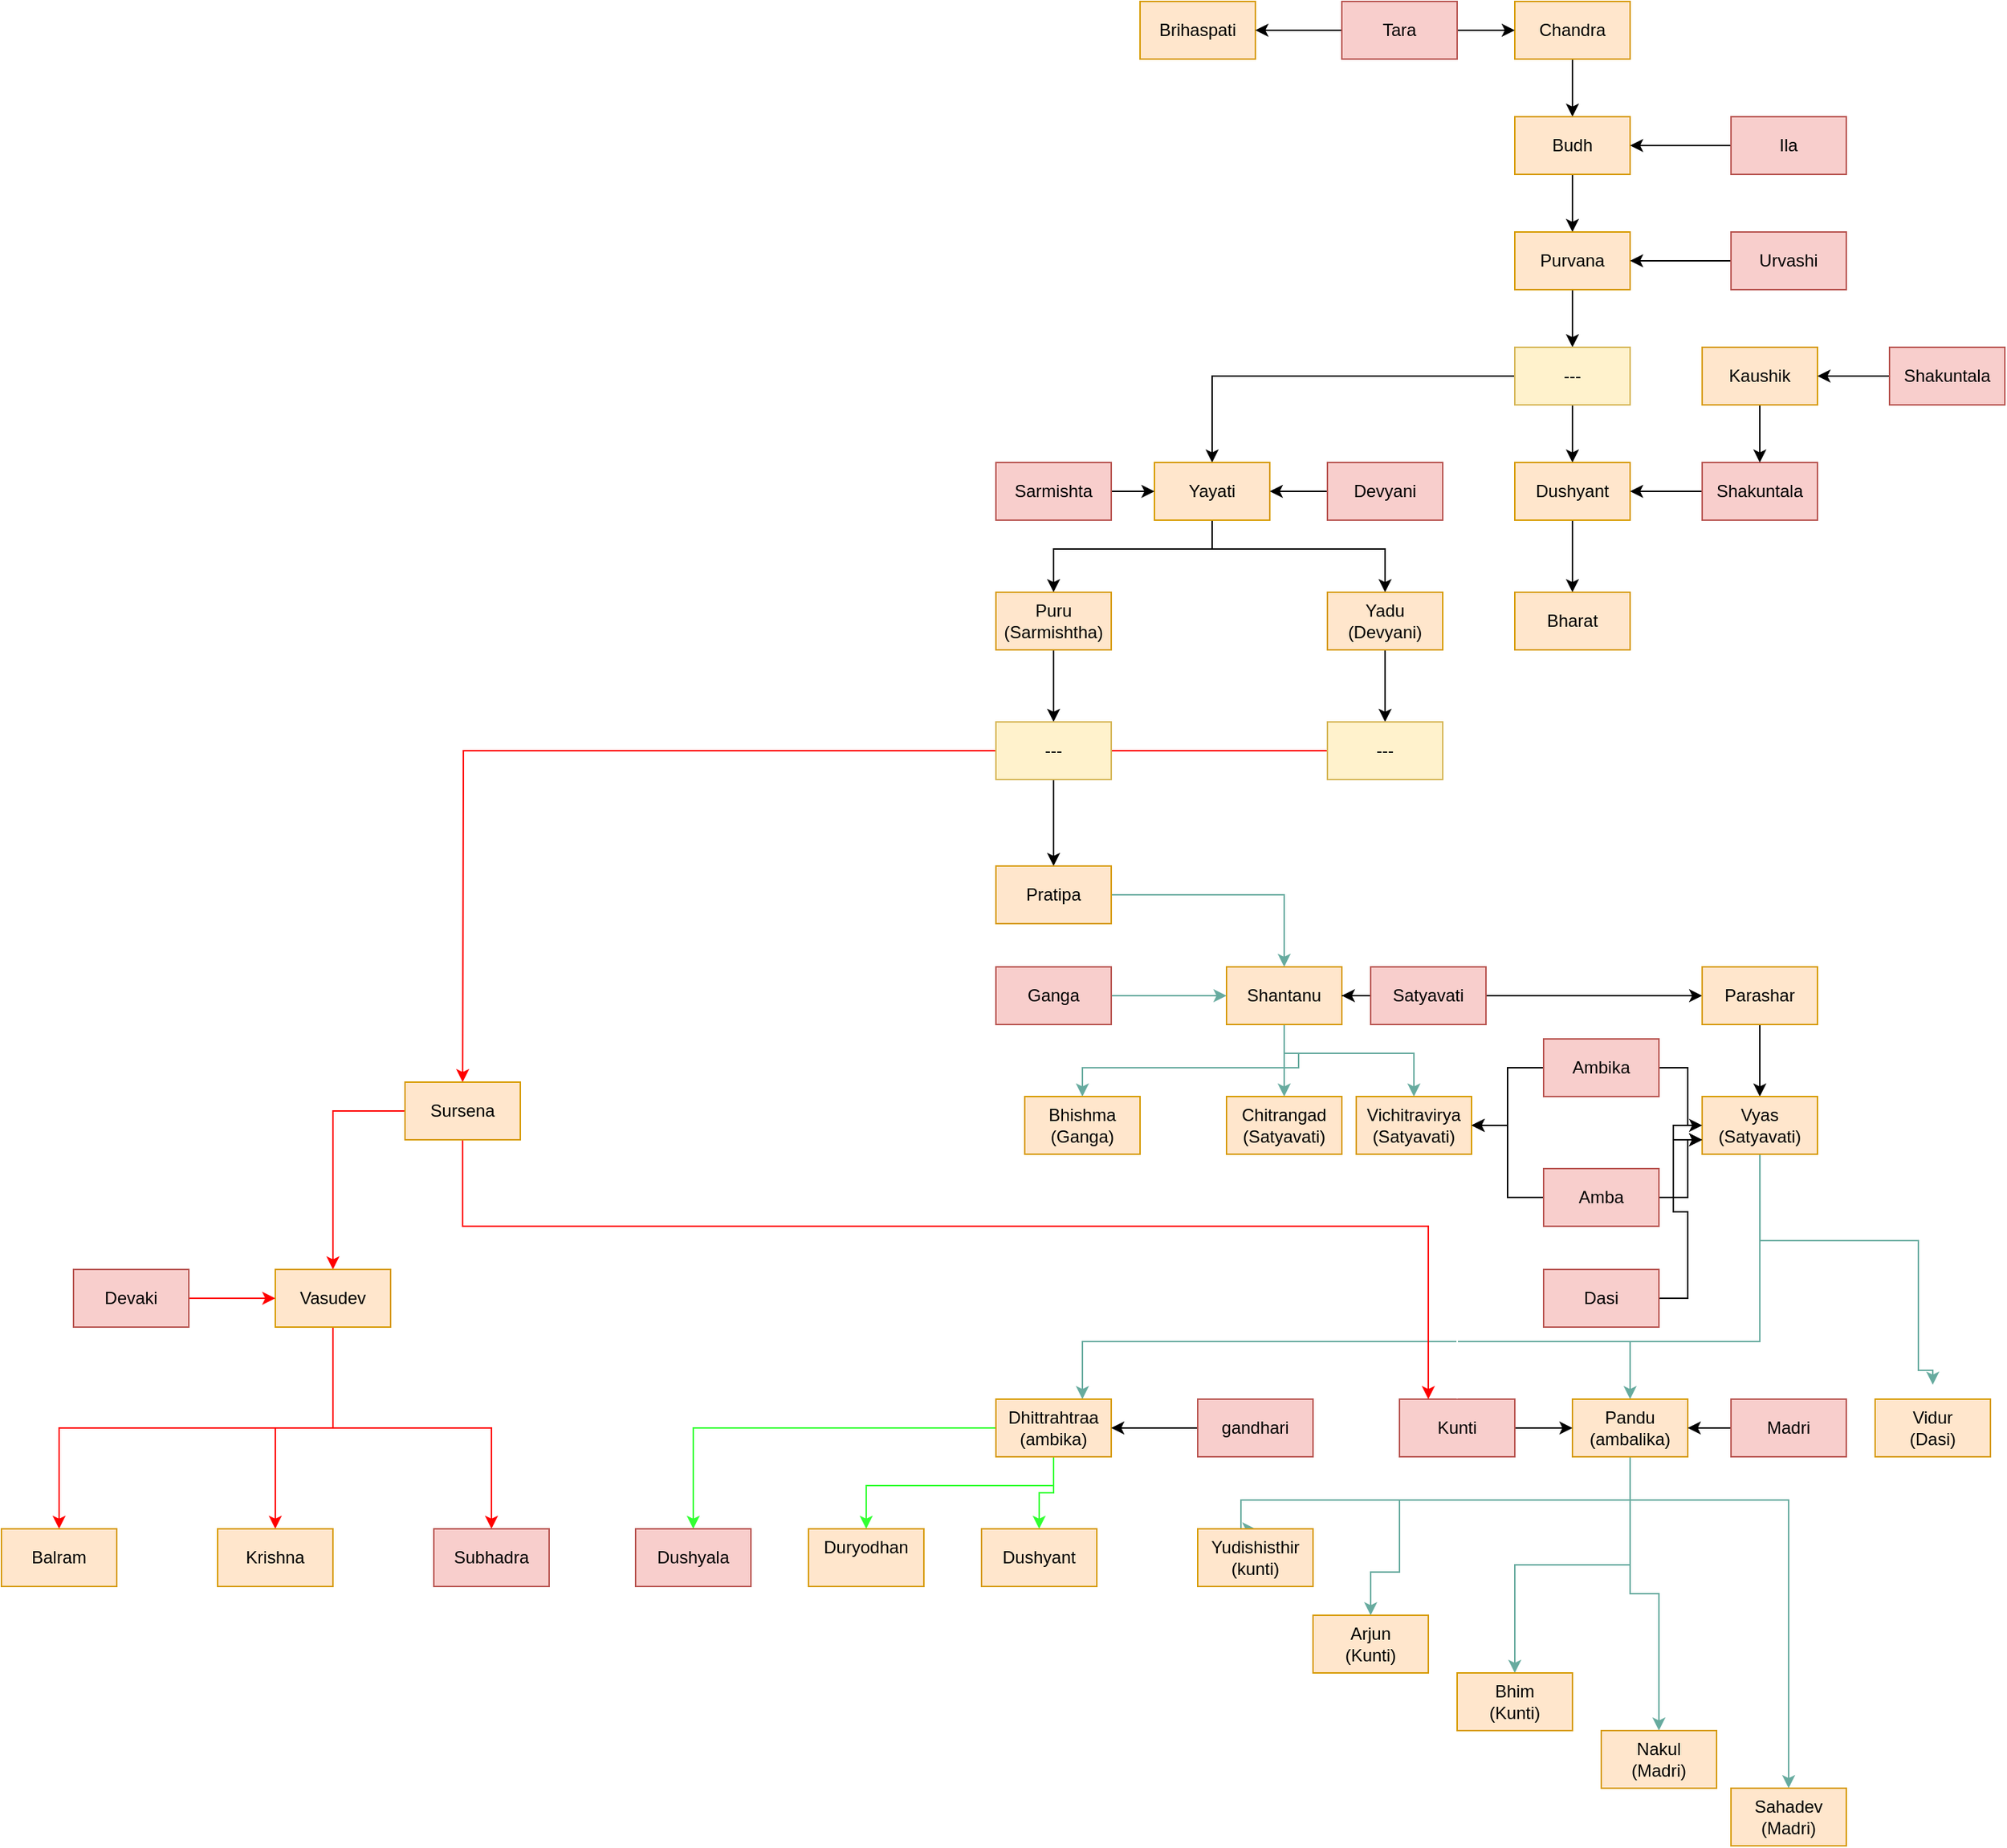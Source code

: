 <mxfile version="25.0.3">
  <diagram name="Page-1" id="8FZm7WH6Ok90W4lanf42">
    <mxGraphModel dx="2059" dy="651" grid="1" gridSize="10" guides="1" tooltips="1" connect="1" arrows="1" fold="1" page="1" pageScale="1" pageWidth="850" pageHeight="1100" math="0" shadow="0">
      <root>
        <mxCell id="0" />
        <mxCell id="1" parent="0" />
        <mxCell id="Mya0wwFcJrkU0yv1yBy1-1" value="Brihaspati" style="rounded=0;whiteSpace=wrap;html=1;fillColor=#ffe6cc;strokeColor=#d79b00;" vertex="1" parent="1">
          <mxGeometry x="120" y="40" width="80" height="40" as="geometry" />
        </mxCell>
        <mxCell id="Mya0wwFcJrkU0yv1yBy1-7" style="edgeStyle=orthogonalEdgeStyle;rounded=0;orthogonalLoop=1;jettySize=auto;html=1;entryX=0.5;entryY=0;entryDx=0;entryDy=0;" edge="1" parent="1" source="Mya0wwFcJrkU0yv1yBy1-2" target="Mya0wwFcJrkU0yv1yBy1-6">
          <mxGeometry relative="1" as="geometry" />
        </mxCell>
        <mxCell id="Mya0wwFcJrkU0yv1yBy1-2" value="Chandra" style="rounded=0;whiteSpace=wrap;html=1;fillColor=#ffe6cc;strokeColor=#d79b00;" vertex="1" parent="1">
          <mxGeometry x="380" y="40" width="80" height="40" as="geometry" />
        </mxCell>
        <mxCell id="Mya0wwFcJrkU0yv1yBy1-4" style="edgeStyle=orthogonalEdgeStyle;rounded=0;orthogonalLoop=1;jettySize=auto;html=1;entryX=1;entryY=0.5;entryDx=0;entryDy=0;" edge="1" parent="1" source="Mya0wwFcJrkU0yv1yBy1-3" target="Mya0wwFcJrkU0yv1yBy1-1">
          <mxGeometry relative="1" as="geometry" />
        </mxCell>
        <mxCell id="Mya0wwFcJrkU0yv1yBy1-5" style="edgeStyle=orthogonalEdgeStyle;rounded=0;orthogonalLoop=1;jettySize=auto;html=1;entryX=0;entryY=0.5;entryDx=0;entryDy=0;" edge="1" parent="1" source="Mya0wwFcJrkU0yv1yBy1-3" target="Mya0wwFcJrkU0yv1yBy1-2">
          <mxGeometry relative="1" as="geometry" />
        </mxCell>
        <mxCell id="Mya0wwFcJrkU0yv1yBy1-3" value="Tara" style="rounded=0;whiteSpace=wrap;html=1;fillColor=#f8cecc;strokeColor=#b85450;" vertex="1" parent="1">
          <mxGeometry x="260" y="40" width="80" height="40" as="geometry" />
        </mxCell>
        <mxCell id="Mya0wwFcJrkU0yv1yBy1-12" style="edgeStyle=orthogonalEdgeStyle;rounded=0;orthogonalLoop=1;jettySize=auto;html=1;" edge="1" parent="1" source="Mya0wwFcJrkU0yv1yBy1-6" target="Mya0wwFcJrkU0yv1yBy1-10">
          <mxGeometry relative="1" as="geometry" />
        </mxCell>
        <mxCell id="Mya0wwFcJrkU0yv1yBy1-6" value="Budh" style="rounded=0;whiteSpace=wrap;html=1;fillColor=#ffe6cc;strokeColor=#d79b00;" vertex="1" parent="1">
          <mxGeometry x="380" y="120" width="80" height="40" as="geometry" />
        </mxCell>
        <mxCell id="Mya0wwFcJrkU0yv1yBy1-9" style="edgeStyle=orthogonalEdgeStyle;rounded=0;orthogonalLoop=1;jettySize=auto;html=1;entryX=1;entryY=0.5;entryDx=0;entryDy=0;" edge="1" parent="1" source="Mya0wwFcJrkU0yv1yBy1-8" target="Mya0wwFcJrkU0yv1yBy1-6">
          <mxGeometry relative="1" as="geometry" />
        </mxCell>
        <mxCell id="Mya0wwFcJrkU0yv1yBy1-8" value="Ila" style="rounded=0;whiteSpace=wrap;html=1;fillColor=#f8cecc;strokeColor=#b85450;" vertex="1" parent="1">
          <mxGeometry x="530" y="120" width="80" height="40" as="geometry" />
        </mxCell>
        <mxCell id="Mya0wwFcJrkU0yv1yBy1-16" style="edgeStyle=orthogonalEdgeStyle;rounded=0;orthogonalLoop=1;jettySize=auto;html=1;entryX=0.5;entryY=0;entryDx=0;entryDy=0;" edge="1" parent="1" source="Mya0wwFcJrkU0yv1yBy1-10" target="Mya0wwFcJrkU0yv1yBy1-15">
          <mxGeometry relative="1" as="geometry" />
        </mxCell>
        <mxCell id="Mya0wwFcJrkU0yv1yBy1-10" value="Purvana" style="rounded=0;whiteSpace=wrap;html=1;fillColor=#ffe6cc;strokeColor=#d79b00;" vertex="1" parent="1">
          <mxGeometry x="380" y="200" width="80" height="40" as="geometry" />
        </mxCell>
        <mxCell id="Mya0wwFcJrkU0yv1yBy1-14" style="edgeStyle=orthogonalEdgeStyle;rounded=0;orthogonalLoop=1;jettySize=auto;html=1;entryX=1;entryY=0.5;entryDx=0;entryDy=0;" edge="1" parent="1" source="Mya0wwFcJrkU0yv1yBy1-13" target="Mya0wwFcJrkU0yv1yBy1-10">
          <mxGeometry relative="1" as="geometry" />
        </mxCell>
        <mxCell id="Mya0wwFcJrkU0yv1yBy1-13" value="Urvashi" style="rounded=0;whiteSpace=wrap;html=1;fillColor=#f8cecc;strokeColor=#b85450;" vertex="1" parent="1">
          <mxGeometry x="530" y="200" width="80" height="40" as="geometry" />
        </mxCell>
        <mxCell id="Mya0wwFcJrkU0yv1yBy1-20" style="edgeStyle=orthogonalEdgeStyle;rounded=0;orthogonalLoop=1;jettySize=auto;html=1;entryX=0.5;entryY=0;entryDx=0;entryDy=0;" edge="1" parent="1" source="Mya0wwFcJrkU0yv1yBy1-15" target="Mya0wwFcJrkU0yv1yBy1-17">
          <mxGeometry relative="1" as="geometry" />
        </mxCell>
        <mxCell id="Mya0wwFcJrkU0yv1yBy1-22" style="edgeStyle=orthogonalEdgeStyle;rounded=0;orthogonalLoop=1;jettySize=auto;html=1;entryX=0.5;entryY=0;entryDx=0;entryDy=0;" edge="1" parent="1" source="Mya0wwFcJrkU0yv1yBy1-15" target="Mya0wwFcJrkU0yv1yBy1-21">
          <mxGeometry relative="1" as="geometry" />
        </mxCell>
        <mxCell id="Mya0wwFcJrkU0yv1yBy1-15" value="---" style="rounded=0;whiteSpace=wrap;html=1;fillColor=#fff2cc;strokeColor=#d6b656;" vertex="1" parent="1">
          <mxGeometry x="380" y="280" width="80" height="40" as="geometry" />
        </mxCell>
        <mxCell id="Mya0wwFcJrkU0yv1yBy1-29" style="edgeStyle=orthogonalEdgeStyle;rounded=0;orthogonalLoop=1;jettySize=auto;html=1;entryX=0.5;entryY=0;entryDx=0;entryDy=0;" edge="1" parent="1" source="Mya0wwFcJrkU0yv1yBy1-17" target="Mya0wwFcJrkU0yv1yBy1-28">
          <mxGeometry relative="1" as="geometry">
            <Array as="points">
              <mxPoint x="170" y="420" />
              <mxPoint x="60" y="420" />
            </Array>
          </mxGeometry>
        </mxCell>
        <mxCell id="Mya0wwFcJrkU0yv1yBy1-31" style="edgeStyle=orthogonalEdgeStyle;rounded=0;orthogonalLoop=1;jettySize=auto;html=1;entryX=0.5;entryY=0;entryDx=0;entryDy=0;" edge="1" parent="1" source="Mya0wwFcJrkU0yv1yBy1-17" target="Mya0wwFcJrkU0yv1yBy1-30">
          <mxGeometry relative="1" as="geometry">
            <Array as="points">
              <mxPoint x="170" y="420" />
              <mxPoint x="290" y="420" />
            </Array>
          </mxGeometry>
        </mxCell>
        <mxCell id="Mya0wwFcJrkU0yv1yBy1-17" value="Yayati" style="rounded=0;whiteSpace=wrap;html=1;fillColor=#ffe6cc;strokeColor=#d79b00;" vertex="1" parent="1">
          <mxGeometry x="130" y="360" width="80" height="40" as="geometry" />
        </mxCell>
        <mxCell id="Mya0wwFcJrkU0yv1yBy1-23" style="edgeStyle=orthogonalEdgeStyle;rounded=0;orthogonalLoop=1;jettySize=auto;html=1;entryX=1;entryY=0.5;entryDx=0;entryDy=0;" edge="1" parent="1" source="Mya0wwFcJrkU0yv1yBy1-18" target="Mya0wwFcJrkU0yv1yBy1-17">
          <mxGeometry relative="1" as="geometry" />
        </mxCell>
        <mxCell id="Mya0wwFcJrkU0yv1yBy1-18" value="Devyani" style="rounded=0;whiteSpace=wrap;html=1;fillColor=#f8cecc;strokeColor=#b85450;" vertex="1" parent="1">
          <mxGeometry x="250" y="360" width="80" height="40" as="geometry" />
        </mxCell>
        <mxCell id="Mya0wwFcJrkU0yv1yBy1-24" style="edgeStyle=orthogonalEdgeStyle;rounded=0;orthogonalLoop=1;jettySize=auto;html=1;entryX=0;entryY=0.5;entryDx=0;entryDy=0;" edge="1" parent="1" source="Mya0wwFcJrkU0yv1yBy1-19" target="Mya0wwFcJrkU0yv1yBy1-17">
          <mxGeometry relative="1" as="geometry" />
        </mxCell>
        <mxCell id="Mya0wwFcJrkU0yv1yBy1-19" value="Sarmishta" style="rounded=0;whiteSpace=wrap;html=1;fillColor=#f8cecc;strokeColor=#b85450;" vertex="1" parent="1">
          <mxGeometry x="20" y="360" width="80" height="40" as="geometry" />
        </mxCell>
        <mxCell id="Mya0wwFcJrkU0yv1yBy1-37" style="edgeStyle=orthogonalEdgeStyle;rounded=0;orthogonalLoop=1;jettySize=auto;html=1;entryX=0.5;entryY=0;entryDx=0;entryDy=0;" edge="1" parent="1" source="Mya0wwFcJrkU0yv1yBy1-21" target="Mya0wwFcJrkU0yv1yBy1-36">
          <mxGeometry relative="1" as="geometry" />
        </mxCell>
        <mxCell id="Mya0wwFcJrkU0yv1yBy1-21" value="Dushyant" style="rounded=0;whiteSpace=wrap;html=1;fillColor=#ffe6cc;strokeColor=#d79b00;" vertex="1" parent="1">
          <mxGeometry x="380" y="360" width="80" height="40" as="geometry" />
        </mxCell>
        <mxCell id="Mya0wwFcJrkU0yv1yBy1-26" style="edgeStyle=orthogonalEdgeStyle;rounded=0;orthogonalLoop=1;jettySize=auto;html=1;entryX=1;entryY=0.5;entryDx=0;entryDy=0;" edge="1" parent="1" source="Mya0wwFcJrkU0yv1yBy1-25" target="Mya0wwFcJrkU0yv1yBy1-21">
          <mxGeometry relative="1" as="geometry" />
        </mxCell>
        <mxCell id="Mya0wwFcJrkU0yv1yBy1-25" value="Shakuntala" style="rounded=0;whiteSpace=wrap;html=1;fillColor=#f8cecc;strokeColor=#b85450;" vertex="1" parent="1">
          <mxGeometry x="510" y="360" width="80" height="40" as="geometry" />
        </mxCell>
        <mxCell id="Mya0wwFcJrkU0yv1yBy1-41" style="edgeStyle=orthogonalEdgeStyle;rounded=0;orthogonalLoop=1;jettySize=auto;html=1;entryX=0.5;entryY=0;entryDx=0;entryDy=0;" edge="1" parent="1" source="Mya0wwFcJrkU0yv1yBy1-27" target="Mya0wwFcJrkU0yv1yBy1-25">
          <mxGeometry relative="1" as="geometry" />
        </mxCell>
        <mxCell id="Mya0wwFcJrkU0yv1yBy1-27" value="Kaushik" style="rounded=0;whiteSpace=wrap;html=1;fillColor=#ffe6cc;strokeColor=#d79b00;" vertex="1" parent="1">
          <mxGeometry x="510" y="280" width="80" height="40" as="geometry" />
        </mxCell>
        <mxCell id="Mya0wwFcJrkU0yv1yBy1-34" style="edgeStyle=orthogonalEdgeStyle;rounded=0;orthogonalLoop=1;jettySize=auto;html=1;entryX=0.5;entryY=0;entryDx=0;entryDy=0;" edge="1" parent="1" source="Mya0wwFcJrkU0yv1yBy1-28" target="Mya0wwFcJrkU0yv1yBy1-33">
          <mxGeometry relative="1" as="geometry" />
        </mxCell>
        <mxCell id="Mya0wwFcJrkU0yv1yBy1-28" value="Puru&lt;br&gt;(Sarmishtha)" style="rounded=0;whiteSpace=wrap;html=1;fillColor=#ffe6cc;strokeColor=#d79b00;" vertex="1" parent="1">
          <mxGeometry x="20" y="450" width="80" height="40" as="geometry" />
        </mxCell>
        <mxCell id="Mya0wwFcJrkU0yv1yBy1-35" style="edgeStyle=orthogonalEdgeStyle;rounded=0;orthogonalLoop=1;jettySize=auto;html=1;entryX=0.5;entryY=0;entryDx=0;entryDy=0;" edge="1" parent="1" source="Mya0wwFcJrkU0yv1yBy1-30" target="Mya0wwFcJrkU0yv1yBy1-32">
          <mxGeometry relative="1" as="geometry" />
        </mxCell>
        <mxCell id="Mya0wwFcJrkU0yv1yBy1-30" value="Yadu&lt;br&gt;(Devyani&lt;span style=&quot;background-color: initial;&quot;&gt;)&lt;/span&gt;" style="rounded=0;whiteSpace=wrap;html=1;fillColor=#ffe6cc;strokeColor=#d79b00;" vertex="1" parent="1">
          <mxGeometry x="250" y="450" width="80" height="40" as="geometry" />
        </mxCell>
        <mxCell id="Mya0wwFcJrkU0yv1yBy1-108" style="edgeStyle=orthogonalEdgeStyle;rounded=0;orthogonalLoop=1;jettySize=auto;html=1;strokeColor=#FF0000;" edge="1" parent="1" source="Mya0wwFcJrkU0yv1yBy1-32">
          <mxGeometry relative="1" as="geometry">
            <mxPoint x="-350" y="790" as="targetPoint" />
          </mxGeometry>
        </mxCell>
        <mxCell id="Mya0wwFcJrkU0yv1yBy1-32" value="---" style="rounded=0;whiteSpace=wrap;html=1;fillColor=#fff2cc;strokeColor=#d6b656;" vertex="1" parent="1">
          <mxGeometry x="250" y="540" width="80" height="40" as="geometry" />
        </mxCell>
        <mxCell id="Mya0wwFcJrkU0yv1yBy1-43" style="edgeStyle=orthogonalEdgeStyle;rounded=0;orthogonalLoop=1;jettySize=auto;html=1;entryX=0.5;entryY=0;entryDx=0;entryDy=0;" edge="1" parent="1" source="Mya0wwFcJrkU0yv1yBy1-33" target="Mya0wwFcJrkU0yv1yBy1-42">
          <mxGeometry relative="1" as="geometry" />
        </mxCell>
        <mxCell id="Mya0wwFcJrkU0yv1yBy1-33" value="---" style="rounded=0;whiteSpace=wrap;html=1;fillColor=#fff2cc;strokeColor=#d6b656;" vertex="1" parent="1">
          <mxGeometry x="20" y="540" width="80" height="40" as="geometry" />
        </mxCell>
        <mxCell id="Mya0wwFcJrkU0yv1yBy1-36" value="Bharat" style="rounded=0;whiteSpace=wrap;html=1;fillColor=#ffe6cc;strokeColor=#d79b00;" vertex="1" parent="1">
          <mxGeometry x="380" y="450" width="80" height="40" as="geometry" />
        </mxCell>
        <mxCell id="Mya0wwFcJrkU0yv1yBy1-40" style="edgeStyle=orthogonalEdgeStyle;rounded=0;orthogonalLoop=1;jettySize=auto;html=1;" edge="1" parent="1" source="Mya0wwFcJrkU0yv1yBy1-39" target="Mya0wwFcJrkU0yv1yBy1-27">
          <mxGeometry relative="1" as="geometry" />
        </mxCell>
        <mxCell id="Mya0wwFcJrkU0yv1yBy1-39" value="Shakuntala" style="rounded=0;whiteSpace=wrap;html=1;fillColor=#f8cecc;strokeColor=#b85450;" vertex="1" parent="1">
          <mxGeometry x="640" y="280" width="80" height="40" as="geometry" />
        </mxCell>
        <mxCell id="Mya0wwFcJrkU0yv1yBy1-45" style="edgeStyle=orthogonalEdgeStyle;rounded=0;orthogonalLoop=1;jettySize=auto;html=1;entryX=0.5;entryY=0;entryDx=0;entryDy=0;strokeColor=#67AB9F;" edge="1" parent="1" source="Mya0wwFcJrkU0yv1yBy1-42" target="Mya0wwFcJrkU0yv1yBy1-44">
          <mxGeometry relative="1" as="geometry" />
        </mxCell>
        <mxCell id="Mya0wwFcJrkU0yv1yBy1-42" value="Pratipa" style="rounded=0;whiteSpace=wrap;html=1;fillColor=#ffe6cc;strokeColor=#d79b00;" vertex="1" parent="1">
          <mxGeometry x="20" y="640" width="80" height="40" as="geometry" />
        </mxCell>
        <mxCell id="Mya0wwFcJrkU0yv1yBy1-49" style="edgeStyle=orthogonalEdgeStyle;rounded=0;orthogonalLoop=1;jettySize=auto;html=1;entryX=0.5;entryY=0;entryDx=0;entryDy=0;strokeColor=#67AB9F;" edge="1" parent="1" source="Mya0wwFcJrkU0yv1yBy1-44" target="Mya0wwFcJrkU0yv1yBy1-48">
          <mxGeometry relative="1" as="geometry">
            <Array as="points">
              <mxPoint x="220" y="780" />
              <mxPoint x="80" y="780" />
            </Array>
          </mxGeometry>
        </mxCell>
        <mxCell id="Mya0wwFcJrkU0yv1yBy1-58" style="edgeStyle=orthogonalEdgeStyle;rounded=0;orthogonalLoop=1;jettySize=auto;html=1;entryX=0.5;entryY=0;entryDx=0;entryDy=0;strokeColor=#67AB9F;" edge="1" parent="1" source="Mya0wwFcJrkU0yv1yBy1-44" target="Mya0wwFcJrkU0yv1yBy1-50">
          <mxGeometry relative="1" as="geometry">
            <Array as="points">
              <mxPoint x="220" y="770" />
              <mxPoint x="230" y="770" />
              <mxPoint x="230" y="780" />
              <mxPoint x="220" y="780" />
            </Array>
          </mxGeometry>
        </mxCell>
        <mxCell id="Mya0wwFcJrkU0yv1yBy1-60" style="edgeStyle=orthogonalEdgeStyle;rounded=0;orthogonalLoop=1;jettySize=auto;html=1;entryX=0.5;entryY=0;entryDx=0;entryDy=0;strokeColor=#67AB9F;" edge="1" parent="1" source="Mya0wwFcJrkU0yv1yBy1-44" target="Mya0wwFcJrkU0yv1yBy1-51">
          <mxGeometry relative="1" as="geometry">
            <Array as="points">
              <mxPoint x="220" y="770" />
              <mxPoint x="310" y="770" />
              <mxPoint x="310" y="800" />
            </Array>
          </mxGeometry>
        </mxCell>
        <mxCell id="Mya0wwFcJrkU0yv1yBy1-44" value="Shantanu" style="rounded=0;whiteSpace=wrap;html=1;fillColor=#ffe6cc;strokeColor=#d79b00;" vertex="1" parent="1">
          <mxGeometry x="180" y="710" width="80" height="40" as="geometry" />
        </mxCell>
        <mxCell id="Mya0wwFcJrkU0yv1yBy1-47" style="edgeStyle=orthogonalEdgeStyle;rounded=0;orthogonalLoop=1;jettySize=auto;html=1;entryX=0;entryY=0.5;entryDx=0;entryDy=0;strokeColor=#67AB9F;" edge="1" parent="1" source="Mya0wwFcJrkU0yv1yBy1-46" target="Mya0wwFcJrkU0yv1yBy1-44">
          <mxGeometry relative="1" as="geometry" />
        </mxCell>
        <mxCell id="Mya0wwFcJrkU0yv1yBy1-46" value="Ganga" style="rounded=0;whiteSpace=wrap;html=1;fillColor=#f8cecc;strokeColor=#b85450;" vertex="1" parent="1">
          <mxGeometry x="20" y="710" width="80" height="40" as="geometry" />
        </mxCell>
        <mxCell id="Mya0wwFcJrkU0yv1yBy1-48" value="Bhishma&lt;br&gt;(Ganga)" style="rounded=0;whiteSpace=wrap;html=1;fillColor=#ffe6cc;strokeColor=#d79b00;" vertex="1" parent="1">
          <mxGeometry x="40" y="800" width="80" height="40" as="geometry" />
        </mxCell>
        <mxCell id="Mya0wwFcJrkU0yv1yBy1-50" value="Chitrangad&lt;br&gt;(Satyavati)" style="rounded=0;whiteSpace=wrap;html=1;fillColor=#ffe6cc;strokeColor=#d79b00;" vertex="1" parent="1">
          <mxGeometry x="180" y="800" width="80" height="40" as="geometry" />
        </mxCell>
        <mxCell id="Mya0wwFcJrkU0yv1yBy1-51" value="Vichitravirya&lt;br&gt;(Satyavati)" style="rounded=0;whiteSpace=wrap;html=1;fillColor=#ffe6cc;strokeColor=#d79b00;" vertex="1" parent="1">
          <mxGeometry x="270" y="800" width="80" height="40" as="geometry" />
        </mxCell>
        <mxCell id="Mya0wwFcJrkU0yv1yBy1-53" style="edgeStyle=orthogonalEdgeStyle;rounded=0;orthogonalLoop=1;jettySize=auto;html=1;" edge="1" parent="1" source="Mya0wwFcJrkU0yv1yBy1-52" target="Mya0wwFcJrkU0yv1yBy1-44">
          <mxGeometry relative="1" as="geometry" />
        </mxCell>
        <mxCell id="Mya0wwFcJrkU0yv1yBy1-55" style="edgeStyle=orthogonalEdgeStyle;rounded=0;orthogonalLoop=1;jettySize=auto;html=1;entryX=0;entryY=0.5;entryDx=0;entryDy=0;" edge="1" parent="1" source="Mya0wwFcJrkU0yv1yBy1-52" target="Mya0wwFcJrkU0yv1yBy1-54">
          <mxGeometry relative="1" as="geometry" />
        </mxCell>
        <mxCell id="Mya0wwFcJrkU0yv1yBy1-52" value="Satyavati" style="rounded=0;whiteSpace=wrap;html=1;fillColor=#f8cecc;strokeColor=#b85450;" vertex="1" parent="1">
          <mxGeometry x="280" y="710" width="80" height="40" as="geometry" />
        </mxCell>
        <mxCell id="Mya0wwFcJrkU0yv1yBy1-72" style="edgeStyle=orthogonalEdgeStyle;rounded=0;orthogonalLoop=1;jettySize=auto;html=1;entryX=0.5;entryY=0;entryDx=0;entryDy=0;" edge="1" parent="1" source="Mya0wwFcJrkU0yv1yBy1-54" target="Mya0wwFcJrkU0yv1yBy1-61">
          <mxGeometry relative="1" as="geometry" />
        </mxCell>
        <mxCell id="Mya0wwFcJrkU0yv1yBy1-54" value="Parashar" style="rounded=0;whiteSpace=wrap;html=1;fillColor=#ffe6cc;strokeColor=#d79b00;" vertex="1" parent="1">
          <mxGeometry x="510" y="710" width="80" height="40" as="geometry" />
        </mxCell>
        <mxCell id="Mya0wwFcJrkU0yv1yBy1-81" style="edgeStyle=orthogonalEdgeStyle;rounded=0;orthogonalLoop=1;jettySize=auto;html=1;entryX=0.75;entryY=0;entryDx=0;entryDy=0;strokeColor=#67AB9F;" edge="1" parent="1" source="Mya0wwFcJrkU0yv1yBy1-61" target="Mya0wwFcJrkU0yv1yBy1-78">
          <mxGeometry relative="1" as="geometry">
            <Array as="points">
              <mxPoint x="550" y="970" />
              <mxPoint x="80" y="970" />
            </Array>
          </mxGeometry>
        </mxCell>
        <mxCell id="Mya0wwFcJrkU0yv1yBy1-82" style="edgeStyle=orthogonalEdgeStyle;rounded=0;orthogonalLoop=1;jettySize=auto;html=1;entryX=0.5;entryY=0;entryDx=0;entryDy=0;strokeColor=#67AB9F;" edge="1" parent="1" source="Mya0wwFcJrkU0yv1yBy1-61" target="Mya0wwFcJrkU0yv1yBy1-79">
          <mxGeometry relative="1" as="geometry">
            <Array as="points">
              <mxPoint x="550" y="970" />
              <mxPoint x="460" y="970" />
            </Array>
          </mxGeometry>
        </mxCell>
        <mxCell id="Mya0wwFcJrkU0yv1yBy1-83" style="edgeStyle=orthogonalEdgeStyle;rounded=0;orthogonalLoop=1;jettySize=auto;html=1;entryX=0.5;entryY=0;entryDx=0;entryDy=0;strokeColor=#67AB9F;" edge="1" parent="1">
          <mxGeometry relative="1" as="geometry">
            <mxPoint x="550.077" y="830" as="sourcePoint" />
            <mxPoint x="670.0" y="1000" as="targetPoint" />
            <Array as="points">
              <mxPoint x="550" y="900" />
              <mxPoint x="660" y="900" />
              <mxPoint x="660" y="990" />
              <mxPoint x="670" y="990" />
            </Array>
          </mxGeometry>
        </mxCell>
        <mxCell id="Mya0wwFcJrkU0yv1yBy1-61" value="Vyas&lt;br&gt;(Satyavati)" style="rounded=0;whiteSpace=wrap;html=1;fillColor=#ffe6cc;strokeColor=#d79b00;" vertex="1" parent="1">
          <mxGeometry x="510" y="800" width="80" height="40" as="geometry" />
        </mxCell>
        <mxCell id="Mya0wwFcJrkU0yv1yBy1-74" style="edgeStyle=orthogonalEdgeStyle;rounded=0;orthogonalLoop=1;jettySize=auto;html=1;entryX=1;entryY=0.5;entryDx=0;entryDy=0;" edge="1" parent="1" source="Mya0wwFcJrkU0yv1yBy1-63" target="Mya0wwFcJrkU0yv1yBy1-51">
          <mxGeometry relative="1" as="geometry" />
        </mxCell>
        <mxCell id="Mya0wwFcJrkU0yv1yBy1-75" style="edgeStyle=orthogonalEdgeStyle;rounded=0;orthogonalLoop=1;jettySize=auto;html=1;entryX=0;entryY=0.75;entryDx=0;entryDy=0;" edge="1" parent="1" source="Mya0wwFcJrkU0yv1yBy1-63" target="Mya0wwFcJrkU0yv1yBy1-61">
          <mxGeometry relative="1" as="geometry" />
        </mxCell>
        <mxCell id="Mya0wwFcJrkU0yv1yBy1-63" value="Amba" style="rounded=0;whiteSpace=wrap;html=1;fillColor=#f8cecc;strokeColor=#b85450;" vertex="1" parent="1">
          <mxGeometry x="400" y="850" width="80" height="40" as="geometry" />
        </mxCell>
        <mxCell id="Mya0wwFcJrkU0yv1yBy1-73" style="edgeStyle=orthogonalEdgeStyle;rounded=0;orthogonalLoop=1;jettySize=auto;html=1;entryX=1;entryY=0.5;entryDx=0;entryDy=0;" edge="1" parent="1" source="Mya0wwFcJrkU0yv1yBy1-64" target="Mya0wwFcJrkU0yv1yBy1-51">
          <mxGeometry relative="1" as="geometry" />
        </mxCell>
        <mxCell id="Mya0wwFcJrkU0yv1yBy1-76" style="edgeStyle=orthogonalEdgeStyle;rounded=0;orthogonalLoop=1;jettySize=auto;html=1;entryX=0;entryY=0.75;entryDx=0;entryDy=0;" edge="1" parent="1" source="Mya0wwFcJrkU0yv1yBy1-64" target="Mya0wwFcJrkU0yv1yBy1-61">
          <mxGeometry relative="1" as="geometry" />
        </mxCell>
        <mxCell id="Mya0wwFcJrkU0yv1yBy1-64" value="Ambika" style="rounded=0;whiteSpace=wrap;html=1;fillColor=#f8cecc;strokeColor=#b85450;" vertex="1" parent="1">
          <mxGeometry x="400" y="760" width="80" height="40" as="geometry" />
        </mxCell>
        <mxCell id="Mya0wwFcJrkU0yv1yBy1-77" style="edgeStyle=orthogonalEdgeStyle;rounded=0;orthogonalLoop=1;jettySize=auto;html=1;entryX=0;entryY=0.5;entryDx=0;entryDy=0;" edge="1" parent="1" source="Mya0wwFcJrkU0yv1yBy1-65" target="Mya0wwFcJrkU0yv1yBy1-61">
          <mxGeometry relative="1" as="geometry" />
        </mxCell>
        <mxCell id="Mya0wwFcJrkU0yv1yBy1-65" value="Dasi" style="rounded=0;whiteSpace=wrap;html=1;fillColor=#f8cecc;strokeColor=#b85450;" vertex="1" parent="1">
          <mxGeometry x="400" y="920" width="80" height="40" as="geometry" />
        </mxCell>
        <mxCell id="Mya0wwFcJrkU0yv1yBy1-103" style="edgeStyle=orthogonalEdgeStyle;rounded=0;orthogonalLoop=1;jettySize=auto;html=1;entryX=0.5;entryY=0;entryDx=0;entryDy=0;strokeColor=#33FF33;" edge="1" parent="1" source="Mya0wwFcJrkU0yv1yBy1-78" target="Mya0wwFcJrkU0yv1yBy1-101">
          <mxGeometry relative="1" as="geometry">
            <Array as="points">
              <mxPoint x="60" y="1070" />
              <mxPoint x="-70" y="1070" />
            </Array>
          </mxGeometry>
        </mxCell>
        <mxCell id="Mya0wwFcJrkU0yv1yBy1-104" style="edgeStyle=orthogonalEdgeStyle;rounded=0;orthogonalLoop=1;jettySize=auto;html=1;entryX=0.5;entryY=0;entryDx=0;entryDy=0;strokeColor=#33FF33;" edge="1" parent="1" source="Mya0wwFcJrkU0yv1yBy1-78" target="Mya0wwFcJrkU0yv1yBy1-102">
          <mxGeometry relative="1" as="geometry" />
        </mxCell>
        <mxCell id="Mya0wwFcJrkU0yv1yBy1-106" style="edgeStyle=orthogonalEdgeStyle;rounded=0;orthogonalLoop=1;jettySize=auto;html=1;entryX=0.5;entryY=0;entryDx=0;entryDy=0;strokeColor=#33FF33;" edge="1" parent="1" source="Mya0wwFcJrkU0yv1yBy1-78" target="Mya0wwFcJrkU0yv1yBy1-105">
          <mxGeometry relative="1" as="geometry" />
        </mxCell>
        <mxCell id="Mya0wwFcJrkU0yv1yBy1-78" value="Dhittrahtraa&lt;br&gt;(ambika)" style="rounded=0;whiteSpace=wrap;html=1;fillColor=#ffe6cc;strokeColor=#d79b00;" vertex="1" parent="1">
          <mxGeometry x="20" y="1010" width="80" height="40" as="geometry" />
        </mxCell>
        <mxCell id="Mya0wwFcJrkU0yv1yBy1-95" style="edgeStyle=orthogonalEdgeStyle;rounded=0;orthogonalLoop=1;jettySize=auto;html=1;entryX=0.5;entryY=0;entryDx=0;entryDy=0;strokeColor=#67AB9F;" edge="1" parent="1" source="Mya0wwFcJrkU0yv1yBy1-79" target="Mya0wwFcJrkU0yv1yBy1-90">
          <mxGeometry relative="1" as="geometry">
            <Array as="points">
              <mxPoint x="460" y="1080" />
              <mxPoint x="190" y="1080" />
            </Array>
          </mxGeometry>
        </mxCell>
        <mxCell id="Mya0wwFcJrkU0yv1yBy1-96" style="edgeStyle=orthogonalEdgeStyle;rounded=0;orthogonalLoop=1;jettySize=auto;html=1;entryX=0.5;entryY=0;entryDx=0;entryDy=0;strokeColor=#67AB9F;" edge="1" parent="1" source="Mya0wwFcJrkU0yv1yBy1-79" target="Mya0wwFcJrkU0yv1yBy1-92">
          <mxGeometry relative="1" as="geometry">
            <Array as="points">
              <mxPoint x="460" y="1080" />
              <mxPoint x="300" y="1080" />
              <mxPoint x="300" y="1130" />
              <mxPoint x="280" y="1130" />
            </Array>
          </mxGeometry>
        </mxCell>
        <mxCell id="Mya0wwFcJrkU0yv1yBy1-98" style="edgeStyle=orthogonalEdgeStyle;rounded=0;orthogonalLoop=1;jettySize=auto;html=1;entryX=0.5;entryY=0;entryDx=0;entryDy=0;strokeColor=#67AB9F;" edge="1" parent="1" source="Mya0wwFcJrkU0yv1yBy1-79" target="Mya0wwFcJrkU0yv1yBy1-93">
          <mxGeometry relative="1" as="geometry" />
        </mxCell>
        <mxCell id="Mya0wwFcJrkU0yv1yBy1-99" style="edgeStyle=orthogonalEdgeStyle;rounded=0;orthogonalLoop=1;jettySize=auto;html=1;entryX=0.5;entryY=0;entryDx=0;entryDy=0;strokeColor=#67AB9F;" edge="1" parent="1" source="Mya0wwFcJrkU0yv1yBy1-79" target="Mya0wwFcJrkU0yv1yBy1-91">
          <mxGeometry relative="1" as="geometry" />
        </mxCell>
        <mxCell id="Mya0wwFcJrkU0yv1yBy1-100" style="edgeStyle=orthogonalEdgeStyle;rounded=0;orthogonalLoop=1;jettySize=auto;html=1;entryX=0.5;entryY=0;entryDx=0;entryDy=0;strokeColor=#67AB9F;" edge="1" parent="1" source="Mya0wwFcJrkU0yv1yBy1-79" target="Mya0wwFcJrkU0yv1yBy1-94">
          <mxGeometry relative="1" as="geometry">
            <Array as="points">
              <mxPoint x="460" y="1080" />
              <mxPoint x="570" y="1080" />
            </Array>
          </mxGeometry>
        </mxCell>
        <mxCell id="Mya0wwFcJrkU0yv1yBy1-79" value="Pandu&lt;br&gt;(ambalika)" style="rounded=0;whiteSpace=wrap;html=1;fillColor=#ffe6cc;strokeColor=#d79b00;" vertex="1" parent="1">
          <mxGeometry x="420" y="1010" width="80" height="40" as="geometry" />
        </mxCell>
        <mxCell id="Mya0wwFcJrkU0yv1yBy1-80" value="Vidur&lt;br&gt;(Dasi)" style="rounded=0;whiteSpace=wrap;html=1;fillColor=#ffe6cc;strokeColor=#d79b00;" vertex="1" parent="1">
          <mxGeometry x="630" y="1010" width="80" height="40" as="geometry" />
        </mxCell>
        <mxCell id="Mya0wwFcJrkU0yv1yBy1-85" style="edgeStyle=orthogonalEdgeStyle;rounded=0;orthogonalLoop=1;jettySize=auto;html=1;entryX=1;entryY=0.5;entryDx=0;entryDy=0;" edge="1" parent="1" source="Mya0wwFcJrkU0yv1yBy1-84" target="Mya0wwFcJrkU0yv1yBy1-78">
          <mxGeometry relative="1" as="geometry" />
        </mxCell>
        <mxCell id="Mya0wwFcJrkU0yv1yBy1-84" value="gandhari" style="rounded=0;whiteSpace=wrap;html=1;fillColor=#f8cecc;strokeColor=#b85450;" vertex="1" parent="1">
          <mxGeometry x="160" y="1010" width="80" height="40" as="geometry" />
        </mxCell>
        <mxCell id="Mya0wwFcJrkU0yv1yBy1-89" style="edgeStyle=orthogonalEdgeStyle;rounded=0;orthogonalLoop=1;jettySize=auto;html=1;entryX=0;entryY=0.5;entryDx=0;entryDy=0;" edge="1" parent="1" source="Mya0wwFcJrkU0yv1yBy1-86" target="Mya0wwFcJrkU0yv1yBy1-79">
          <mxGeometry relative="1" as="geometry" />
        </mxCell>
        <mxCell id="Mya0wwFcJrkU0yv1yBy1-86" value="Kunti" style="rounded=0;whiteSpace=wrap;html=1;fillColor=#f8cecc;strokeColor=#b85450;" vertex="1" parent="1">
          <mxGeometry x="300" y="1010" width="80" height="40" as="geometry" />
        </mxCell>
        <mxCell id="Mya0wwFcJrkU0yv1yBy1-88" style="edgeStyle=orthogonalEdgeStyle;rounded=0;orthogonalLoop=1;jettySize=auto;html=1;entryX=1;entryY=0.5;entryDx=0;entryDy=0;" edge="1" parent="1" source="Mya0wwFcJrkU0yv1yBy1-87" target="Mya0wwFcJrkU0yv1yBy1-79">
          <mxGeometry relative="1" as="geometry" />
        </mxCell>
        <mxCell id="Mya0wwFcJrkU0yv1yBy1-87" value="Madri" style="rounded=0;whiteSpace=wrap;html=1;fillColor=#f8cecc;strokeColor=#b85450;" vertex="1" parent="1">
          <mxGeometry x="530" y="1010" width="80" height="40" as="geometry" />
        </mxCell>
        <mxCell id="Mya0wwFcJrkU0yv1yBy1-90" value="Yudishisthir&lt;br&gt;(kunti)" style="rounded=0;whiteSpace=wrap;html=1;fillColor=#ffe6cc;strokeColor=#d79b00;" vertex="1" parent="1">
          <mxGeometry x="160" y="1100" width="80" height="40" as="geometry" />
        </mxCell>
        <mxCell id="Mya0wwFcJrkU0yv1yBy1-91" value="Nakul&lt;br&gt;(Madri)" style="rounded=0;whiteSpace=wrap;html=1;fillColor=#ffe6cc;strokeColor=#d79b00;" vertex="1" parent="1">
          <mxGeometry x="440" y="1240" width="80" height="40" as="geometry" />
        </mxCell>
        <mxCell id="Mya0wwFcJrkU0yv1yBy1-92" value="Arjun&lt;br&gt;(Kunti)" style="rounded=0;whiteSpace=wrap;html=1;fillColor=#ffe6cc;strokeColor=#d79b00;" vertex="1" parent="1">
          <mxGeometry x="240" y="1160" width="80" height="40" as="geometry" />
        </mxCell>
        <mxCell id="Mya0wwFcJrkU0yv1yBy1-93" value="Bhim&lt;br&gt;(Kunti)" style="rounded=0;whiteSpace=wrap;html=1;fillColor=#ffe6cc;strokeColor=#d79b00;" vertex="1" parent="1">
          <mxGeometry x="340" y="1200" width="80" height="40" as="geometry" />
        </mxCell>
        <mxCell id="Mya0wwFcJrkU0yv1yBy1-94" value="Sahadev&lt;br&gt;(Madri)" style="rounded=0;whiteSpace=wrap;html=1;fillColor=#ffe6cc;strokeColor=#d79b00;" vertex="1" parent="1">
          <mxGeometry x="530" y="1280" width="80" height="40" as="geometry" />
        </mxCell>
        <mxCell id="Mya0wwFcJrkU0yv1yBy1-101" value="Duryodhan&lt;div&gt;&lt;br/&gt;&lt;/div&gt;" style="rounded=0;whiteSpace=wrap;html=1;fillColor=#ffe6cc;strokeColor=#d79b00;" vertex="1" parent="1">
          <mxGeometry x="-110" y="1100" width="80" height="40" as="geometry" />
        </mxCell>
        <mxCell id="Mya0wwFcJrkU0yv1yBy1-102" value="Dushyant" style="rounded=0;whiteSpace=wrap;html=1;fillColor=#ffe6cc;strokeColor=#d79b00;" vertex="1" parent="1">
          <mxGeometry x="10" y="1100" width="80" height="40" as="geometry" />
        </mxCell>
        <mxCell id="Mya0wwFcJrkU0yv1yBy1-105" value="Dushyala" style="rounded=0;whiteSpace=wrap;html=1;fillColor=#f8cecc;strokeColor=#b85450;" vertex="1" parent="1">
          <mxGeometry x="-230" y="1100" width="80" height="40" as="geometry" />
        </mxCell>
        <mxCell id="Mya0wwFcJrkU0yv1yBy1-111" style="edgeStyle=orthogonalEdgeStyle;rounded=0;orthogonalLoop=1;jettySize=auto;html=1;entryX=0.5;entryY=0;entryDx=0;entryDy=0;strokeColor=#FFFFFF;" edge="1" parent="1" source="Mya0wwFcJrkU0yv1yBy1-109" target="Mya0wwFcJrkU0yv1yBy1-86">
          <mxGeometry relative="1" as="geometry">
            <Array as="points">
              <mxPoint x="-350" y="910" />
              <mxPoint x="340" y="910" />
            </Array>
          </mxGeometry>
        </mxCell>
        <mxCell id="Mya0wwFcJrkU0yv1yBy1-112" style="edgeStyle=orthogonalEdgeStyle;rounded=0;orthogonalLoop=1;jettySize=auto;html=1;entryX=0.25;entryY=0;entryDx=0;entryDy=0;strokeColor=#FF0000;" edge="1" parent="1" source="Mya0wwFcJrkU0yv1yBy1-109" target="Mya0wwFcJrkU0yv1yBy1-86">
          <mxGeometry relative="1" as="geometry">
            <Array as="points">
              <mxPoint x="-350" y="890" />
              <mxPoint x="320" y="890" />
            </Array>
          </mxGeometry>
        </mxCell>
        <mxCell id="Mya0wwFcJrkU0yv1yBy1-114" style="edgeStyle=orthogonalEdgeStyle;rounded=0;orthogonalLoop=1;jettySize=auto;html=1;entryX=0.5;entryY=0;entryDx=0;entryDy=0;strokeColor=#FF0000;" edge="1" parent="1" source="Mya0wwFcJrkU0yv1yBy1-109" target="Mya0wwFcJrkU0yv1yBy1-113">
          <mxGeometry relative="1" as="geometry" />
        </mxCell>
        <mxCell id="Mya0wwFcJrkU0yv1yBy1-109" value="Sursena" style="rounded=0;whiteSpace=wrap;html=1;fillColor=#ffe6cc;strokeColor=#d79b00;" vertex="1" parent="1">
          <mxGeometry x="-390" y="790" width="80" height="40" as="geometry" />
        </mxCell>
        <mxCell id="Mya0wwFcJrkU0yv1yBy1-121" style="edgeStyle=orthogonalEdgeStyle;rounded=0;orthogonalLoop=1;jettySize=auto;html=1;entryX=0.5;entryY=0;entryDx=0;entryDy=0;strokeColor=#FF0000;" edge="1" parent="1" source="Mya0wwFcJrkU0yv1yBy1-113" target="Mya0wwFcJrkU0yv1yBy1-119">
          <mxGeometry relative="1" as="geometry">
            <Array as="points">
              <mxPoint x="-440" y="1030" />
              <mxPoint x="-630" y="1030" />
            </Array>
          </mxGeometry>
        </mxCell>
        <mxCell id="Mya0wwFcJrkU0yv1yBy1-122" style="edgeStyle=orthogonalEdgeStyle;rounded=0;orthogonalLoop=1;jettySize=auto;html=1;entryX=0.5;entryY=0;entryDx=0;entryDy=0;strokeColor=#FF0000;" edge="1" parent="1" source="Mya0wwFcJrkU0yv1yBy1-113" target="Mya0wwFcJrkU0yv1yBy1-118">
          <mxGeometry relative="1" as="geometry" />
        </mxCell>
        <mxCell id="Mya0wwFcJrkU0yv1yBy1-123" style="edgeStyle=orthogonalEdgeStyle;rounded=0;orthogonalLoop=1;jettySize=auto;html=1;entryX=0.5;entryY=0;entryDx=0;entryDy=0;strokeColor=#FF0000;" edge="1" parent="1" source="Mya0wwFcJrkU0yv1yBy1-113" target="Mya0wwFcJrkU0yv1yBy1-120">
          <mxGeometry relative="1" as="geometry">
            <Array as="points">
              <mxPoint x="-440" y="1030" />
              <mxPoint x="-330" y="1030" />
            </Array>
          </mxGeometry>
        </mxCell>
        <mxCell id="Mya0wwFcJrkU0yv1yBy1-113" value="Vasudev" style="rounded=0;whiteSpace=wrap;html=1;fillColor=#ffe6cc;strokeColor=#d79b00;" vertex="1" parent="1">
          <mxGeometry x="-480" y="920" width="80" height="40" as="geometry" />
        </mxCell>
        <mxCell id="Mya0wwFcJrkU0yv1yBy1-116" style="edgeStyle=orthogonalEdgeStyle;rounded=0;orthogonalLoop=1;jettySize=auto;html=1;entryX=0;entryY=0.5;entryDx=0;entryDy=0;strokeColor=#FF0000;" edge="1" parent="1" source="Mya0wwFcJrkU0yv1yBy1-115" target="Mya0wwFcJrkU0yv1yBy1-113">
          <mxGeometry relative="1" as="geometry" />
        </mxCell>
        <mxCell id="Mya0wwFcJrkU0yv1yBy1-115" value="Devaki" style="rounded=0;whiteSpace=wrap;html=1;fillColor=#f8cecc;strokeColor=#b85450;" vertex="1" parent="1">
          <mxGeometry x="-620" y="920" width="80" height="40" as="geometry" />
        </mxCell>
        <mxCell id="Mya0wwFcJrkU0yv1yBy1-118" value="Krishna" style="rounded=0;whiteSpace=wrap;html=1;fillColor=#ffe6cc;strokeColor=#d79b00;" vertex="1" parent="1">
          <mxGeometry x="-520" y="1100" width="80" height="40" as="geometry" />
        </mxCell>
        <mxCell id="Mya0wwFcJrkU0yv1yBy1-119" value="Balram" style="rounded=0;whiteSpace=wrap;html=1;fillColor=#ffe6cc;strokeColor=#d79b00;" vertex="1" parent="1">
          <mxGeometry x="-670" y="1100" width="80" height="40" as="geometry" />
        </mxCell>
        <mxCell id="Mya0wwFcJrkU0yv1yBy1-120" value="Subhadra" style="rounded=0;whiteSpace=wrap;html=1;fillColor=#f8cecc;strokeColor=#b85450;" vertex="1" parent="1">
          <mxGeometry x="-370" y="1100" width="80" height="40" as="geometry" />
        </mxCell>
      </root>
    </mxGraphModel>
  </diagram>
</mxfile>
